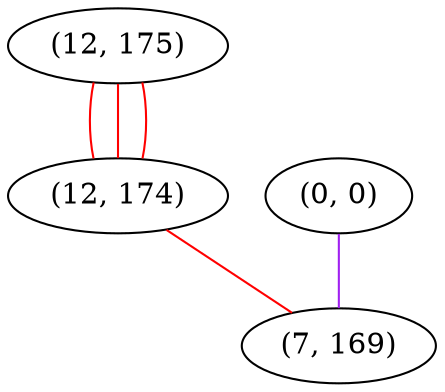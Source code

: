 graph "" {
"(12, 175)";
"(0, 0)";
"(12, 174)";
"(7, 169)";
"(12, 175)" -- "(12, 174)"  [color=red, key=0, weight=1];
"(12, 175)" -- "(12, 174)"  [color=red, key=1, weight=1];
"(12, 175)" -- "(12, 174)"  [color=red, key=2, weight=1];
"(0, 0)" -- "(7, 169)"  [color=purple, key=0, weight=4];
"(12, 174)" -- "(7, 169)"  [color=red, key=0, weight=1];
}
